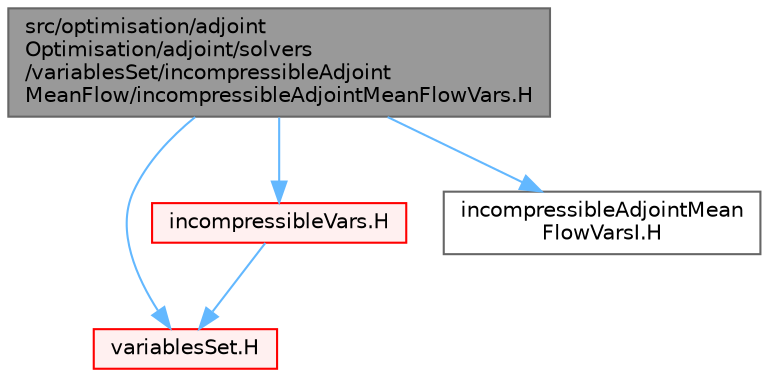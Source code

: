 digraph "src/optimisation/adjointOptimisation/adjoint/solvers/variablesSet/incompressibleAdjointMeanFlow/incompressibleAdjointMeanFlowVars.H"
{
 // LATEX_PDF_SIZE
  bgcolor="transparent";
  edge [fontname=Helvetica,fontsize=10,labelfontname=Helvetica,labelfontsize=10];
  node [fontname=Helvetica,fontsize=10,shape=box,height=0.2,width=0.4];
  Node1 [id="Node000001",label="src/optimisation/adjoint\lOptimisation/adjoint/solvers\l/variablesSet/incompressibleAdjoint\lMeanFlow/incompressibleAdjointMeanFlowVars.H",height=0.2,width=0.4,color="gray40", fillcolor="grey60", style="filled", fontcolor="black",tooltip=" "];
  Node1 -> Node2 [id="edge1_Node000001_Node000002",color="steelblue1",style="solid",tooltip=" "];
  Node2 [id="Node000002",label="variablesSet.H",height=0.2,width=0.4,color="red", fillcolor="#FFF0F0", style="filled",URL="$variablesSet_8H.html",tooltip=" "];
  Node1 -> Node342 [id="edge2_Node000001_Node000342",color="steelblue1",style="solid",tooltip=" "];
  Node342 [id="Node000342",label="incompressibleVars.H",height=0.2,width=0.4,color="red", fillcolor="#FFF0F0", style="filled",URL="$incompressibleVars_8H.html",tooltip=" "];
  Node342 -> Node2 [id="edge3_Node000342_Node000002",color="steelblue1",style="solid",tooltip=" "];
  Node1 -> Node420 [id="edge4_Node000001_Node000420",color="steelblue1",style="solid",tooltip=" "];
  Node420 [id="Node000420",label="incompressibleAdjointMean\lFlowVarsI.H",height=0.2,width=0.4,color="grey40", fillcolor="white", style="filled",URL="$incompressibleAdjointMeanFlowVarsI_8H.html",tooltip=" "];
}
